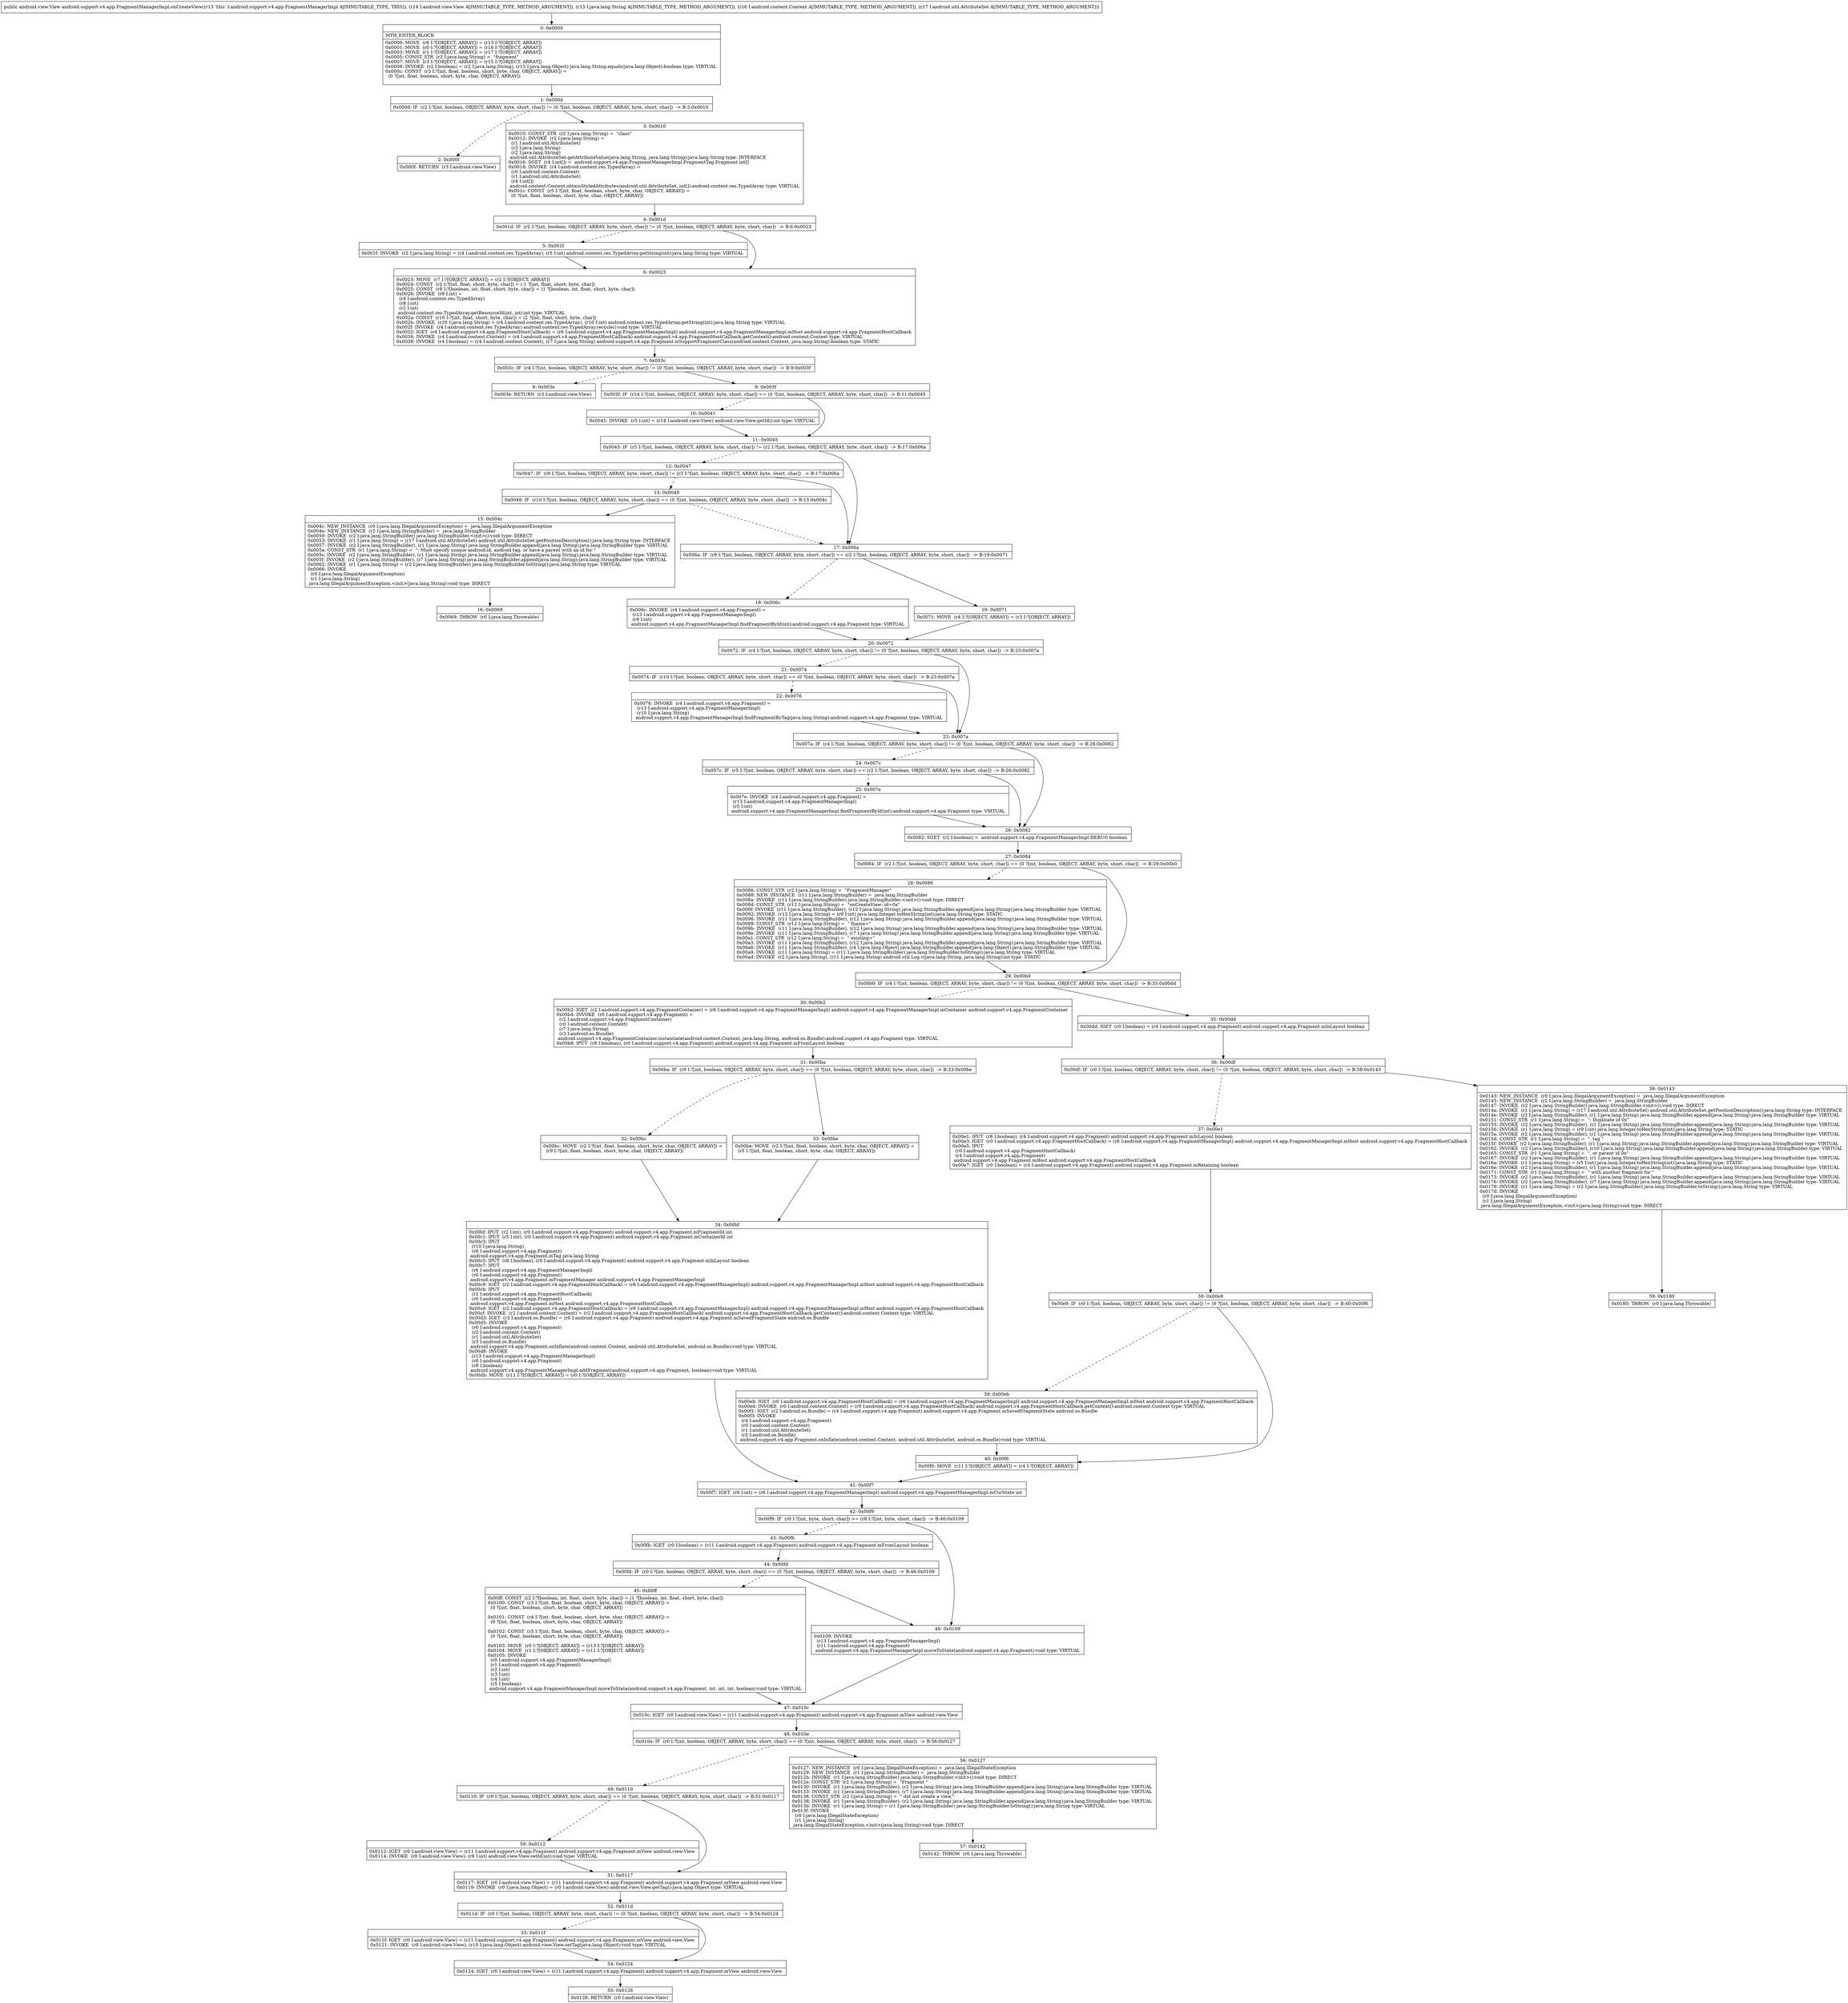 digraph "CFG forandroid.support.v4.app.FragmentManagerImpl.onCreateView(Landroid\/view\/View;Ljava\/lang\/String;Landroid\/content\/Context;Landroid\/util\/AttributeSet;)Landroid\/view\/View;" {
Node_0 [shape=record,label="{0\:\ 0x0000|MTH_ENTER_BLOCK\l|0x0000: MOVE  (r6 I:?[OBJECT, ARRAY]) = (r13 I:?[OBJECT, ARRAY]) \l0x0001: MOVE  (r0 I:?[OBJECT, ARRAY]) = (r16 I:?[OBJECT, ARRAY]) \l0x0003: MOVE  (r1 I:?[OBJECT, ARRAY]) = (r17 I:?[OBJECT, ARRAY]) \l0x0005: CONST_STR  (r2 I:java.lang.String) =  \"fragment\" \l0x0007: MOVE  (r3 I:?[OBJECT, ARRAY]) = (r15 I:?[OBJECT, ARRAY]) \l0x0008: INVOKE  (r2 I:boolean) = (r2 I:java.lang.String), (r15 I:java.lang.Object) java.lang.String.equals(java.lang.Object):boolean type: VIRTUAL \l0x000c: CONST  (r3 I:?[int, float, boolean, short, byte, char, OBJECT, ARRAY]) = \l  (0 ?[int, float, boolean, short, byte, char, OBJECT, ARRAY])\l \l}"];
Node_1 [shape=record,label="{1\:\ 0x000d|0x000d: IF  (r2 I:?[int, boolean, OBJECT, ARRAY, byte, short, char]) != (0 ?[int, boolean, OBJECT, ARRAY, byte, short, char])  \-\> B:3:0x0010 \l}"];
Node_2 [shape=record,label="{2\:\ 0x000f|0x000f: RETURN  (r3 I:android.view.View) \l}"];
Node_3 [shape=record,label="{3\:\ 0x0010|0x0010: CONST_STR  (r2 I:java.lang.String) =  \"class\" \l0x0012: INVOKE  (r2 I:java.lang.String) = \l  (r1 I:android.util.AttributeSet)\l  (r3 I:java.lang.String)\l  (r2 I:java.lang.String)\l android.util.AttributeSet.getAttributeValue(java.lang.String, java.lang.String):java.lang.String type: INTERFACE \l0x0016: SGET  (r4 I:int[]) =  android.support.v4.app.FragmentManagerImpl.FragmentTag.Fragment int[] \l0x0018: INVOKE  (r4 I:android.content.res.TypedArray) = \l  (r0 I:android.content.Context)\l  (r1 I:android.util.AttributeSet)\l  (r4 I:int[])\l android.content.Context.obtainStyledAttributes(android.util.AttributeSet, int[]):android.content.res.TypedArray type: VIRTUAL \l0x001c: CONST  (r5 I:?[int, float, boolean, short, byte, char, OBJECT, ARRAY]) = \l  (0 ?[int, float, boolean, short, byte, char, OBJECT, ARRAY])\l \l}"];
Node_4 [shape=record,label="{4\:\ 0x001d|0x001d: IF  (r2 I:?[int, boolean, OBJECT, ARRAY, byte, short, char]) != (0 ?[int, boolean, OBJECT, ARRAY, byte, short, char])  \-\> B:6:0x0023 \l}"];
Node_5 [shape=record,label="{5\:\ 0x001f|0x001f: INVOKE  (r2 I:java.lang.String) = (r4 I:android.content.res.TypedArray), (r5 I:int) android.content.res.TypedArray.getString(int):java.lang.String type: VIRTUAL \l}"];
Node_6 [shape=record,label="{6\:\ 0x0023|0x0023: MOVE  (r7 I:?[OBJECT, ARRAY]) = (r2 I:?[OBJECT, ARRAY]) \l0x0024: CONST  (r2 I:?[int, float, short, byte, char]) = (\-1 ?[int, float, short, byte, char]) \l0x0025: CONST  (r8 I:?[boolean, int, float, short, byte, char]) = (1 ?[boolean, int, float, short, byte, char]) \l0x0026: INVOKE  (r9 I:int) = \l  (r4 I:android.content.res.TypedArray)\l  (r8 I:int)\l  (r2 I:int)\l android.content.res.TypedArray.getResourceId(int, int):int type: VIRTUAL \l0x002a: CONST  (r10 I:?[int, float, short, byte, char]) = (2 ?[int, float, short, byte, char]) \l0x002b: INVOKE  (r10 I:java.lang.String) = (r4 I:android.content.res.TypedArray), (r10 I:int) android.content.res.TypedArray.getString(int):java.lang.String type: VIRTUAL \l0x002f: INVOKE  (r4 I:android.content.res.TypedArray) android.content.res.TypedArray.recycle():void type: VIRTUAL \l0x0032: IGET  (r4 I:android.support.v4.app.FragmentHostCallback) = (r6 I:android.support.v4.app.FragmentManagerImpl) android.support.v4.app.FragmentManagerImpl.mHost android.support.v4.app.FragmentHostCallback \l0x0034: INVOKE  (r4 I:android.content.Context) = (r4 I:android.support.v4.app.FragmentHostCallback) android.support.v4.app.FragmentHostCallback.getContext():android.content.Context type: VIRTUAL \l0x0038: INVOKE  (r4 I:boolean) = (r4 I:android.content.Context), (r7 I:java.lang.String) android.support.v4.app.Fragment.isSupportFragmentClass(android.content.Context, java.lang.String):boolean type: STATIC \l}"];
Node_7 [shape=record,label="{7\:\ 0x003c|0x003c: IF  (r4 I:?[int, boolean, OBJECT, ARRAY, byte, short, char]) != (0 ?[int, boolean, OBJECT, ARRAY, byte, short, char])  \-\> B:9:0x003f \l}"];
Node_8 [shape=record,label="{8\:\ 0x003e|0x003e: RETURN  (r3 I:android.view.View) \l}"];
Node_9 [shape=record,label="{9\:\ 0x003f|0x003f: IF  (r14 I:?[int, boolean, OBJECT, ARRAY, byte, short, char]) == (0 ?[int, boolean, OBJECT, ARRAY, byte, short, char])  \-\> B:11:0x0045 \l}"];
Node_10 [shape=record,label="{10\:\ 0x0041|0x0041: INVOKE  (r5 I:int) = (r14 I:android.view.View) android.view.View.getId():int type: VIRTUAL \l}"];
Node_11 [shape=record,label="{11\:\ 0x0045|0x0045: IF  (r5 I:?[int, boolean, OBJECT, ARRAY, byte, short, char]) != (r2 I:?[int, boolean, OBJECT, ARRAY, byte, short, char])  \-\> B:17:0x006a \l}"];
Node_12 [shape=record,label="{12\:\ 0x0047|0x0047: IF  (r9 I:?[int, boolean, OBJECT, ARRAY, byte, short, char]) != (r2 I:?[int, boolean, OBJECT, ARRAY, byte, short, char])  \-\> B:17:0x006a \l}"];
Node_13 [shape=record,label="{13\:\ 0x0049|0x0049: IF  (r10 I:?[int, boolean, OBJECT, ARRAY, byte, short, char]) == (0 ?[int, boolean, OBJECT, ARRAY, byte, short, char])  \-\> B:15:0x004c \l}"];
Node_15 [shape=record,label="{15\:\ 0x004c|0x004c: NEW_INSTANCE  (r0 I:java.lang.IllegalArgumentException) =  java.lang.IllegalArgumentException \l0x004e: NEW_INSTANCE  (r2 I:java.lang.StringBuilder) =  java.lang.StringBuilder \l0x0050: INVOKE  (r2 I:java.lang.StringBuilder) java.lang.StringBuilder.\<init\>():void type: DIRECT \l0x0053: INVOKE  (r1 I:java.lang.String) = (r17 I:android.util.AttributeSet) android.util.AttributeSet.getPositionDescription():java.lang.String type: INTERFACE \l0x0057: INVOKE  (r2 I:java.lang.StringBuilder), (r1 I:java.lang.String) java.lang.StringBuilder.append(java.lang.String):java.lang.StringBuilder type: VIRTUAL \l0x005a: CONST_STR  (r1 I:java.lang.String) =  \": Must specify unique android:id, android:tag, or have a parent with an id for \" \l0x005c: INVOKE  (r2 I:java.lang.StringBuilder), (r1 I:java.lang.String) java.lang.StringBuilder.append(java.lang.String):java.lang.StringBuilder type: VIRTUAL \l0x005f: INVOKE  (r2 I:java.lang.StringBuilder), (r7 I:java.lang.String) java.lang.StringBuilder.append(java.lang.String):java.lang.StringBuilder type: VIRTUAL \l0x0062: INVOKE  (r1 I:java.lang.String) = (r2 I:java.lang.StringBuilder) java.lang.StringBuilder.toString():java.lang.String type: VIRTUAL \l0x0066: INVOKE  \l  (r0 I:java.lang.IllegalArgumentException)\l  (r1 I:java.lang.String)\l java.lang.IllegalArgumentException.\<init\>(java.lang.String):void type: DIRECT \l}"];
Node_16 [shape=record,label="{16\:\ 0x0069|0x0069: THROW  (r0 I:java.lang.Throwable) \l}"];
Node_17 [shape=record,label="{17\:\ 0x006a|0x006a: IF  (r9 I:?[int, boolean, OBJECT, ARRAY, byte, short, char]) == (r2 I:?[int, boolean, OBJECT, ARRAY, byte, short, char])  \-\> B:19:0x0071 \l}"];
Node_18 [shape=record,label="{18\:\ 0x006c|0x006c: INVOKE  (r4 I:android.support.v4.app.Fragment) = \l  (r13 I:android.support.v4.app.FragmentManagerImpl)\l  (r9 I:int)\l android.support.v4.app.FragmentManagerImpl.findFragmentById(int):android.support.v4.app.Fragment type: VIRTUAL \l}"];
Node_19 [shape=record,label="{19\:\ 0x0071|0x0071: MOVE  (r4 I:?[OBJECT, ARRAY]) = (r3 I:?[OBJECT, ARRAY]) \l}"];
Node_20 [shape=record,label="{20\:\ 0x0072|0x0072: IF  (r4 I:?[int, boolean, OBJECT, ARRAY, byte, short, char]) != (0 ?[int, boolean, OBJECT, ARRAY, byte, short, char])  \-\> B:23:0x007a \l}"];
Node_21 [shape=record,label="{21\:\ 0x0074|0x0074: IF  (r10 I:?[int, boolean, OBJECT, ARRAY, byte, short, char]) == (0 ?[int, boolean, OBJECT, ARRAY, byte, short, char])  \-\> B:23:0x007a \l}"];
Node_22 [shape=record,label="{22\:\ 0x0076|0x0076: INVOKE  (r4 I:android.support.v4.app.Fragment) = \l  (r13 I:android.support.v4.app.FragmentManagerImpl)\l  (r10 I:java.lang.String)\l android.support.v4.app.FragmentManagerImpl.findFragmentByTag(java.lang.String):android.support.v4.app.Fragment type: VIRTUAL \l}"];
Node_23 [shape=record,label="{23\:\ 0x007a|0x007a: IF  (r4 I:?[int, boolean, OBJECT, ARRAY, byte, short, char]) != (0 ?[int, boolean, OBJECT, ARRAY, byte, short, char])  \-\> B:26:0x0082 \l}"];
Node_24 [shape=record,label="{24\:\ 0x007c|0x007c: IF  (r5 I:?[int, boolean, OBJECT, ARRAY, byte, short, char]) == (r2 I:?[int, boolean, OBJECT, ARRAY, byte, short, char])  \-\> B:26:0x0082 \l}"];
Node_25 [shape=record,label="{25\:\ 0x007e|0x007e: INVOKE  (r4 I:android.support.v4.app.Fragment) = \l  (r13 I:android.support.v4.app.FragmentManagerImpl)\l  (r5 I:int)\l android.support.v4.app.FragmentManagerImpl.findFragmentById(int):android.support.v4.app.Fragment type: VIRTUAL \l}"];
Node_26 [shape=record,label="{26\:\ 0x0082|0x0082: SGET  (r2 I:boolean) =  android.support.v4.app.FragmentManagerImpl.DEBUG boolean \l}"];
Node_27 [shape=record,label="{27\:\ 0x0084|0x0084: IF  (r2 I:?[int, boolean, OBJECT, ARRAY, byte, short, char]) == (0 ?[int, boolean, OBJECT, ARRAY, byte, short, char])  \-\> B:29:0x00b0 \l}"];
Node_28 [shape=record,label="{28\:\ 0x0086|0x0086: CONST_STR  (r2 I:java.lang.String) =  \"FragmentManager\" \l0x0088: NEW_INSTANCE  (r11 I:java.lang.StringBuilder) =  java.lang.StringBuilder \l0x008a: INVOKE  (r11 I:java.lang.StringBuilder) java.lang.StringBuilder.\<init\>():void type: DIRECT \l0x008d: CONST_STR  (r12 I:java.lang.String) =  \"onCreateView: id=0x\" \l0x008f: INVOKE  (r11 I:java.lang.StringBuilder), (r12 I:java.lang.String) java.lang.StringBuilder.append(java.lang.String):java.lang.StringBuilder type: VIRTUAL \l0x0092: INVOKE  (r12 I:java.lang.String) = (r9 I:int) java.lang.Integer.toHexString(int):java.lang.String type: STATIC \l0x0096: INVOKE  (r11 I:java.lang.StringBuilder), (r12 I:java.lang.String) java.lang.StringBuilder.append(java.lang.String):java.lang.StringBuilder type: VIRTUAL \l0x0099: CONST_STR  (r12 I:java.lang.String) =  \" fname=\" \l0x009b: INVOKE  (r11 I:java.lang.StringBuilder), (r12 I:java.lang.String) java.lang.StringBuilder.append(java.lang.String):java.lang.StringBuilder type: VIRTUAL \l0x009e: INVOKE  (r11 I:java.lang.StringBuilder), (r7 I:java.lang.String) java.lang.StringBuilder.append(java.lang.String):java.lang.StringBuilder type: VIRTUAL \l0x00a1: CONST_STR  (r12 I:java.lang.String) =  \" existing=\" \l0x00a3: INVOKE  (r11 I:java.lang.StringBuilder), (r12 I:java.lang.String) java.lang.StringBuilder.append(java.lang.String):java.lang.StringBuilder type: VIRTUAL \l0x00a6: INVOKE  (r11 I:java.lang.StringBuilder), (r4 I:java.lang.Object) java.lang.StringBuilder.append(java.lang.Object):java.lang.StringBuilder type: VIRTUAL \l0x00a9: INVOKE  (r11 I:java.lang.String) = (r11 I:java.lang.StringBuilder) java.lang.StringBuilder.toString():java.lang.String type: VIRTUAL \l0x00ad: INVOKE  (r2 I:java.lang.String), (r11 I:java.lang.String) android.util.Log.v(java.lang.String, java.lang.String):int type: STATIC \l}"];
Node_29 [shape=record,label="{29\:\ 0x00b0|0x00b0: IF  (r4 I:?[int, boolean, OBJECT, ARRAY, byte, short, char]) != (0 ?[int, boolean, OBJECT, ARRAY, byte, short, char])  \-\> B:35:0x00dd \l}"];
Node_30 [shape=record,label="{30\:\ 0x00b2|0x00b2: IGET  (r2 I:android.support.v4.app.FragmentContainer) = (r6 I:android.support.v4.app.FragmentManagerImpl) android.support.v4.app.FragmentManagerImpl.mContainer android.support.v4.app.FragmentContainer \l0x00b4: INVOKE  (r0 I:android.support.v4.app.Fragment) = \l  (r2 I:android.support.v4.app.FragmentContainer)\l  (r0 I:android.content.Context)\l  (r7 I:java.lang.String)\l  (r3 I:android.os.Bundle)\l android.support.v4.app.FragmentContainer.instantiate(android.content.Context, java.lang.String, android.os.Bundle):android.support.v4.app.Fragment type: VIRTUAL \l0x00b8: IPUT  (r8 I:boolean), (r0 I:android.support.v4.app.Fragment) android.support.v4.app.Fragment.mFromLayout boolean \l}"];
Node_31 [shape=record,label="{31\:\ 0x00ba|0x00ba: IF  (r9 I:?[int, boolean, OBJECT, ARRAY, byte, short, char]) == (0 ?[int, boolean, OBJECT, ARRAY, byte, short, char])  \-\> B:33:0x00be \l}"];
Node_32 [shape=record,label="{32\:\ 0x00bc|0x00bc: MOVE  (r2 I:?[int, float, boolean, short, byte, char, OBJECT, ARRAY]) = \l  (r9 I:?[int, float, boolean, short, byte, char, OBJECT, ARRAY])\l \l}"];
Node_33 [shape=record,label="{33\:\ 0x00be|0x00be: MOVE  (r2 I:?[int, float, boolean, short, byte, char, OBJECT, ARRAY]) = \l  (r5 I:?[int, float, boolean, short, byte, char, OBJECT, ARRAY])\l \l}"];
Node_34 [shape=record,label="{34\:\ 0x00bf|0x00bf: IPUT  (r2 I:int), (r0 I:android.support.v4.app.Fragment) android.support.v4.app.Fragment.mFragmentId int \l0x00c1: IPUT  (r5 I:int), (r0 I:android.support.v4.app.Fragment) android.support.v4.app.Fragment.mContainerId int \l0x00c3: IPUT  \l  (r10 I:java.lang.String)\l  (r0 I:android.support.v4.app.Fragment)\l android.support.v4.app.Fragment.mTag java.lang.String \l0x00c5: IPUT  (r8 I:boolean), (r0 I:android.support.v4.app.Fragment) android.support.v4.app.Fragment.mInLayout boolean \l0x00c7: IPUT  \l  (r6 I:android.support.v4.app.FragmentManagerImpl)\l  (r0 I:android.support.v4.app.Fragment)\l android.support.v4.app.Fragment.mFragmentManager android.support.v4.app.FragmentManagerImpl \l0x00c9: IGET  (r2 I:android.support.v4.app.FragmentHostCallback) = (r6 I:android.support.v4.app.FragmentManagerImpl) android.support.v4.app.FragmentManagerImpl.mHost android.support.v4.app.FragmentHostCallback \l0x00cb: IPUT  \l  (r2 I:android.support.v4.app.FragmentHostCallback)\l  (r0 I:android.support.v4.app.Fragment)\l android.support.v4.app.Fragment.mHost android.support.v4.app.FragmentHostCallback \l0x00cd: IGET  (r2 I:android.support.v4.app.FragmentHostCallback) = (r6 I:android.support.v4.app.FragmentManagerImpl) android.support.v4.app.FragmentManagerImpl.mHost android.support.v4.app.FragmentHostCallback \l0x00cf: INVOKE  (r2 I:android.content.Context) = (r2 I:android.support.v4.app.FragmentHostCallback) android.support.v4.app.FragmentHostCallback.getContext():android.content.Context type: VIRTUAL \l0x00d3: IGET  (r3 I:android.os.Bundle) = (r0 I:android.support.v4.app.Fragment) android.support.v4.app.Fragment.mSavedFragmentState android.os.Bundle \l0x00d5: INVOKE  \l  (r0 I:android.support.v4.app.Fragment)\l  (r2 I:android.content.Context)\l  (r1 I:android.util.AttributeSet)\l  (r3 I:android.os.Bundle)\l android.support.v4.app.Fragment.onInflate(android.content.Context, android.util.AttributeSet, android.os.Bundle):void type: VIRTUAL \l0x00d8: INVOKE  \l  (r13 I:android.support.v4.app.FragmentManagerImpl)\l  (r0 I:android.support.v4.app.Fragment)\l  (r8 I:boolean)\l android.support.v4.app.FragmentManagerImpl.addFragment(android.support.v4.app.Fragment, boolean):void type: VIRTUAL \l0x00db: MOVE  (r11 I:?[OBJECT, ARRAY]) = (r0 I:?[OBJECT, ARRAY]) \l}"];
Node_35 [shape=record,label="{35\:\ 0x00dd|0x00dd: IGET  (r0 I:boolean) = (r4 I:android.support.v4.app.Fragment) android.support.v4.app.Fragment.mInLayout boolean \l}"];
Node_36 [shape=record,label="{36\:\ 0x00df|0x00df: IF  (r0 I:?[int, boolean, OBJECT, ARRAY, byte, short, char]) != (0 ?[int, boolean, OBJECT, ARRAY, byte, short, char])  \-\> B:58:0x0143 \l}"];
Node_37 [shape=record,label="{37\:\ 0x00e1|0x00e1: IPUT  (r8 I:boolean), (r4 I:android.support.v4.app.Fragment) android.support.v4.app.Fragment.mInLayout boolean \l0x00e3: IGET  (r0 I:android.support.v4.app.FragmentHostCallback) = (r6 I:android.support.v4.app.FragmentManagerImpl) android.support.v4.app.FragmentManagerImpl.mHost android.support.v4.app.FragmentHostCallback \l0x00e5: IPUT  \l  (r0 I:android.support.v4.app.FragmentHostCallback)\l  (r4 I:android.support.v4.app.Fragment)\l android.support.v4.app.Fragment.mHost android.support.v4.app.FragmentHostCallback \l0x00e7: IGET  (r0 I:boolean) = (r4 I:android.support.v4.app.Fragment) android.support.v4.app.Fragment.mRetaining boolean \l}"];
Node_38 [shape=record,label="{38\:\ 0x00e9|0x00e9: IF  (r0 I:?[int, boolean, OBJECT, ARRAY, byte, short, char]) != (0 ?[int, boolean, OBJECT, ARRAY, byte, short, char])  \-\> B:40:0x00f6 \l}"];
Node_39 [shape=record,label="{39\:\ 0x00eb|0x00eb: IGET  (r0 I:android.support.v4.app.FragmentHostCallback) = (r6 I:android.support.v4.app.FragmentManagerImpl) android.support.v4.app.FragmentManagerImpl.mHost android.support.v4.app.FragmentHostCallback \l0x00ed: INVOKE  (r0 I:android.content.Context) = (r0 I:android.support.v4.app.FragmentHostCallback) android.support.v4.app.FragmentHostCallback.getContext():android.content.Context type: VIRTUAL \l0x00f1: IGET  (r2 I:android.os.Bundle) = (r4 I:android.support.v4.app.Fragment) android.support.v4.app.Fragment.mSavedFragmentState android.os.Bundle \l0x00f3: INVOKE  \l  (r4 I:android.support.v4.app.Fragment)\l  (r0 I:android.content.Context)\l  (r1 I:android.util.AttributeSet)\l  (r2 I:android.os.Bundle)\l android.support.v4.app.Fragment.onInflate(android.content.Context, android.util.AttributeSet, android.os.Bundle):void type: VIRTUAL \l}"];
Node_40 [shape=record,label="{40\:\ 0x00f6|0x00f6: MOVE  (r11 I:?[OBJECT, ARRAY]) = (r4 I:?[OBJECT, ARRAY]) \l}"];
Node_41 [shape=record,label="{41\:\ 0x00f7|0x00f7: IGET  (r0 I:int) = (r6 I:android.support.v4.app.FragmentManagerImpl) android.support.v4.app.FragmentManagerImpl.mCurState int \l}"];
Node_42 [shape=record,label="{42\:\ 0x00f9|0x00f9: IF  (r0 I:?[int, byte, short, char]) \>= (r8 I:?[int, byte, short, char])  \-\> B:46:0x0109 \l}"];
Node_43 [shape=record,label="{43\:\ 0x00fb|0x00fb: IGET  (r0 I:boolean) = (r11 I:android.support.v4.app.Fragment) android.support.v4.app.Fragment.mFromLayout boolean \l}"];
Node_44 [shape=record,label="{44\:\ 0x00fd|0x00fd: IF  (r0 I:?[int, boolean, OBJECT, ARRAY, byte, short, char]) == (0 ?[int, boolean, OBJECT, ARRAY, byte, short, char])  \-\> B:46:0x0109 \l}"];
Node_45 [shape=record,label="{45\:\ 0x00ff|0x00ff: CONST  (r2 I:?[boolean, int, float, short, byte, char]) = (1 ?[boolean, int, float, short, byte, char]) \l0x0100: CONST  (r3 I:?[int, float, boolean, short, byte, char, OBJECT, ARRAY]) = \l  (0 ?[int, float, boolean, short, byte, char, OBJECT, ARRAY])\l \l0x0101: CONST  (r4 I:?[int, float, boolean, short, byte, char, OBJECT, ARRAY]) = \l  (0 ?[int, float, boolean, short, byte, char, OBJECT, ARRAY])\l \l0x0102: CONST  (r5 I:?[int, float, boolean, short, byte, char, OBJECT, ARRAY]) = \l  (0 ?[int, float, boolean, short, byte, char, OBJECT, ARRAY])\l \l0x0103: MOVE  (r0 I:?[OBJECT, ARRAY]) = (r13 I:?[OBJECT, ARRAY]) \l0x0104: MOVE  (r1 I:?[OBJECT, ARRAY]) = (r11 I:?[OBJECT, ARRAY]) \l0x0105: INVOKE  \l  (r0 I:android.support.v4.app.FragmentManagerImpl)\l  (r1 I:android.support.v4.app.Fragment)\l  (r2 I:int)\l  (r3 I:int)\l  (r4 I:int)\l  (r5 I:boolean)\l android.support.v4.app.FragmentManagerImpl.moveToState(android.support.v4.app.Fragment, int, int, int, boolean):void type: VIRTUAL \l}"];
Node_46 [shape=record,label="{46\:\ 0x0109|0x0109: INVOKE  \l  (r13 I:android.support.v4.app.FragmentManagerImpl)\l  (r11 I:android.support.v4.app.Fragment)\l android.support.v4.app.FragmentManagerImpl.moveToState(android.support.v4.app.Fragment):void type: VIRTUAL \l}"];
Node_47 [shape=record,label="{47\:\ 0x010c|0x010c: IGET  (r0 I:android.view.View) = (r11 I:android.support.v4.app.Fragment) android.support.v4.app.Fragment.mView android.view.View \l}"];
Node_48 [shape=record,label="{48\:\ 0x010e|0x010e: IF  (r0 I:?[int, boolean, OBJECT, ARRAY, byte, short, char]) == (0 ?[int, boolean, OBJECT, ARRAY, byte, short, char])  \-\> B:56:0x0127 \l}"];
Node_49 [shape=record,label="{49\:\ 0x0110|0x0110: IF  (r9 I:?[int, boolean, OBJECT, ARRAY, byte, short, char]) == (0 ?[int, boolean, OBJECT, ARRAY, byte, short, char])  \-\> B:51:0x0117 \l}"];
Node_50 [shape=record,label="{50\:\ 0x0112|0x0112: IGET  (r0 I:android.view.View) = (r11 I:android.support.v4.app.Fragment) android.support.v4.app.Fragment.mView android.view.View \l0x0114: INVOKE  (r0 I:android.view.View), (r9 I:int) android.view.View.setId(int):void type: VIRTUAL \l}"];
Node_51 [shape=record,label="{51\:\ 0x0117|0x0117: IGET  (r0 I:android.view.View) = (r11 I:android.support.v4.app.Fragment) android.support.v4.app.Fragment.mView android.view.View \l0x0119: INVOKE  (r0 I:java.lang.Object) = (r0 I:android.view.View) android.view.View.getTag():java.lang.Object type: VIRTUAL \l}"];
Node_52 [shape=record,label="{52\:\ 0x011d|0x011d: IF  (r0 I:?[int, boolean, OBJECT, ARRAY, byte, short, char]) != (0 ?[int, boolean, OBJECT, ARRAY, byte, short, char])  \-\> B:54:0x0124 \l}"];
Node_53 [shape=record,label="{53\:\ 0x011f|0x011f: IGET  (r0 I:android.view.View) = (r11 I:android.support.v4.app.Fragment) android.support.v4.app.Fragment.mView android.view.View \l0x0121: INVOKE  (r0 I:android.view.View), (r10 I:java.lang.Object) android.view.View.setTag(java.lang.Object):void type: VIRTUAL \l}"];
Node_54 [shape=record,label="{54\:\ 0x0124|0x0124: IGET  (r0 I:android.view.View) = (r11 I:android.support.v4.app.Fragment) android.support.v4.app.Fragment.mView android.view.View \l}"];
Node_55 [shape=record,label="{55\:\ 0x0126|0x0126: RETURN  (r0 I:android.view.View) \l}"];
Node_56 [shape=record,label="{56\:\ 0x0127|0x0127: NEW_INSTANCE  (r0 I:java.lang.IllegalStateException) =  java.lang.IllegalStateException \l0x0129: NEW_INSTANCE  (r1 I:java.lang.StringBuilder) =  java.lang.StringBuilder \l0x012b: INVOKE  (r1 I:java.lang.StringBuilder) java.lang.StringBuilder.\<init\>():void type: DIRECT \l0x012e: CONST_STR  (r2 I:java.lang.String) =  \"Fragment \" \l0x0130: INVOKE  (r1 I:java.lang.StringBuilder), (r2 I:java.lang.String) java.lang.StringBuilder.append(java.lang.String):java.lang.StringBuilder type: VIRTUAL \l0x0133: INVOKE  (r1 I:java.lang.StringBuilder), (r7 I:java.lang.String) java.lang.StringBuilder.append(java.lang.String):java.lang.StringBuilder type: VIRTUAL \l0x0136: CONST_STR  (r2 I:java.lang.String) =  \" did not create a view.\" \l0x0138: INVOKE  (r1 I:java.lang.StringBuilder), (r2 I:java.lang.String) java.lang.StringBuilder.append(java.lang.String):java.lang.StringBuilder type: VIRTUAL \l0x013b: INVOKE  (r1 I:java.lang.String) = (r1 I:java.lang.StringBuilder) java.lang.StringBuilder.toString():java.lang.String type: VIRTUAL \l0x013f: INVOKE  \l  (r0 I:java.lang.IllegalStateException)\l  (r1 I:java.lang.String)\l java.lang.IllegalStateException.\<init\>(java.lang.String):void type: DIRECT \l}"];
Node_57 [shape=record,label="{57\:\ 0x0142|0x0142: THROW  (r0 I:java.lang.Throwable) \l}"];
Node_58 [shape=record,label="{58\:\ 0x0143|0x0143: NEW_INSTANCE  (r0 I:java.lang.IllegalArgumentException) =  java.lang.IllegalArgumentException \l0x0145: NEW_INSTANCE  (r2 I:java.lang.StringBuilder) =  java.lang.StringBuilder \l0x0147: INVOKE  (r2 I:java.lang.StringBuilder) java.lang.StringBuilder.\<init\>():void type: DIRECT \l0x014a: INVOKE  (r1 I:java.lang.String) = (r17 I:android.util.AttributeSet) android.util.AttributeSet.getPositionDescription():java.lang.String type: INTERFACE \l0x014e: INVOKE  (r2 I:java.lang.StringBuilder), (r1 I:java.lang.String) java.lang.StringBuilder.append(java.lang.String):java.lang.StringBuilder type: VIRTUAL \l0x0151: CONST_STR  (r1 I:java.lang.String) =  \": Duplicate id 0x\" \l0x0153: INVOKE  (r2 I:java.lang.StringBuilder), (r1 I:java.lang.String) java.lang.StringBuilder.append(java.lang.String):java.lang.StringBuilder type: VIRTUAL \l0x0156: INVOKE  (r1 I:java.lang.String) = (r9 I:int) java.lang.Integer.toHexString(int):java.lang.String type: STATIC \l0x015a: INVOKE  (r2 I:java.lang.StringBuilder), (r1 I:java.lang.String) java.lang.StringBuilder.append(java.lang.String):java.lang.StringBuilder type: VIRTUAL \l0x015d: CONST_STR  (r1 I:java.lang.String) =  \", tag \" \l0x015f: INVOKE  (r2 I:java.lang.StringBuilder), (r1 I:java.lang.String) java.lang.StringBuilder.append(java.lang.String):java.lang.StringBuilder type: VIRTUAL \l0x0162: INVOKE  (r2 I:java.lang.StringBuilder), (r10 I:java.lang.String) java.lang.StringBuilder.append(java.lang.String):java.lang.StringBuilder type: VIRTUAL \l0x0165: CONST_STR  (r1 I:java.lang.String) =  \", or parent id 0x\" \l0x0167: INVOKE  (r2 I:java.lang.StringBuilder), (r1 I:java.lang.String) java.lang.StringBuilder.append(java.lang.String):java.lang.StringBuilder type: VIRTUAL \l0x016a: INVOKE  (r1 I:java.lang.String) = (r5 I:int) java.lang.Integer.toHexString(int):java.lang.String type: STATIC \l0x016e: INVOKE  (r2 I:java.lang.StringBuilder), (r1 I:java.lang.String) java.lang.StringBuilder.append(java.lang.String):java.lang.StringBuilder type: VIRTUAL \l0x0171: CONST_STR  (r1 I:java.lang.String) =  \" with another fragment for \" \l0x0173: INVOKE  (r2 I:java.lang.StringBuilder), (r1 I:java.lang.String) java.lang.StringBuilder.append(java.lang.String):java.lang.StringBuilder type: VIRTUAL \l0x0176: INVOKE  (r2 I:java.lang.StringBuilder), (r7 I:java.lang.String) java.lang.StringBuilder.append(java.lang.String):java.lang.StringBuilder type: VIRTUAL \l0x0179: INVOKE  (r1 I:java.lang.String) = (r2 I:java.lang.StringBuilder) java.lang.StringBuilder.toString():java.lang.String type: VIRTUAL \l0x017d: INVOKE  \l  (r0 I:java.lang.IllegalArgumentException)\l  (r1 I:java.lang.String)\l java.lang.IllegalArgumentException.\<init\>(java.lang.String):void type: DIRECT \l}"];
Node_59 [shape=record,label="{59\:\ 0x0180|0x0180: THROW  (r0 I:java.lang.Throwable) \l}"];
MethodNode[shape=record,label="{public android.view.View android.support.v4.app.FragmentManagerImpl.onCreateView((r13 'this' I:android.support.v4.app.FragmentManagerImpl A[IMMUTABLE_TYPE, THIS]), (r14 I:android.view.View A[IMMUTABLE_TYPE, METHOD_ARGUMENT]), (r15 I:java.lang.String A[IMMUTABLE_TYPE, METHOD_ARGUMENT]), (r16 I:android.content.Context A[IMMUTABLE_TYPE, METHOD_ARGUMENT]), (r17 I:android.util.AttributeSet A[IMMUTABLE_TYPE, METHOD_ARGUMENT])) }"];
MethodNode -> Node_0;
Node_0 -> Node_1;
Node_1 -> Node_2[style=dashed];
Node_1 -> Node_3;
Node_3 -> Node_4;
Node_4 -> Node_5[style=dashed];
Node_4 -> Node_6;
Node_5 -> Node_6;
Node_6 -> Node_7;
Node_7 -> Node_8[style=dashed];
Node_7 -> Node_9;
Node_9 -> Node_10[style=dashed];
Node_9 -> Node_11;
Node_10 -> Node_11;
Node_11 -> Node_12[style=dashed];
Node_11 -> Node_17;
Node_12 -> Node_13[style=dashed];
Node_12 -> Node_17;
Node_13 -> Node_15;
Node_13 -> Node_17[style=dashed];
Node_15 -> Node_16;
Node_17 -> Node_18[style=dashed];
Node_17 -> Node_19;
Node_18 -> Node_20;
Node_19 -> Node_20;
Node_20 -> Node_21[style=dashed];
Node_20 -> Node_23;
Node_21 -> Node_22[style=dashed];
Node_21 -> Node_23;
Node_22 -> Node_23;
Node_23 -> Node_24[style=dashed];
Node_23 -> Node_26;
Node_24 -> Node_25[style=dashed];
Node_24 -> Node_26;
Node_25 -> Node_26;
Node_26 -> Node_27;
Node_27 -> Node_28[style=dashed];
Node_27 -> Node_29;
Node_28 -> Node_29;
Node_29 -> Node_30[style=dashed];
Node_29 -> Node_35;
Node_30 -> Node_31;
Node_31 -> Node_32[style=dashed];
Node_31 -> Node_33;
Node_32 -> Node_34;
Node_33 -> Node_34;
Node_34 -> Node_41;
Node_35 -> Node_36;
Node_36 -> Node_37[style=dashed];
Node_36 -> Node_58;
Node_37 -> Node_38;
Node_38 -> Node_39[style=dashed];
Node_38 -> Node_40;
Node_39 -> Node_40;
Node_40 -> Node_41;
Node_41 -> Node_42;
Node_42 -> Node_43[style=dashed];
Node_42 -> Node_46;
Node_43 -> Node_44;
Node_44 -> Node_45[style=dashed];
Node_44 -> Node_46;
Node_45 -> Node_47;
Node_46 -> Node_47;
Node_47 -> Node_48;
Node_48 -> Node_49[style=dashed];
Node_48 -> Node_56;
Node_49 -> Node_50[style=dashed];
Node_49 -> Node_51;
Node_50 -> Node_51;
Node_51 -> Node_52;
Node_52 -> Node_53[style=dashed];
Node_52 -> Node_54;
Node_53 -> Node_54;
Node_54 -> Node_55;
Node_56 -> Node_57;
Node_58 -> Node_59;
}

